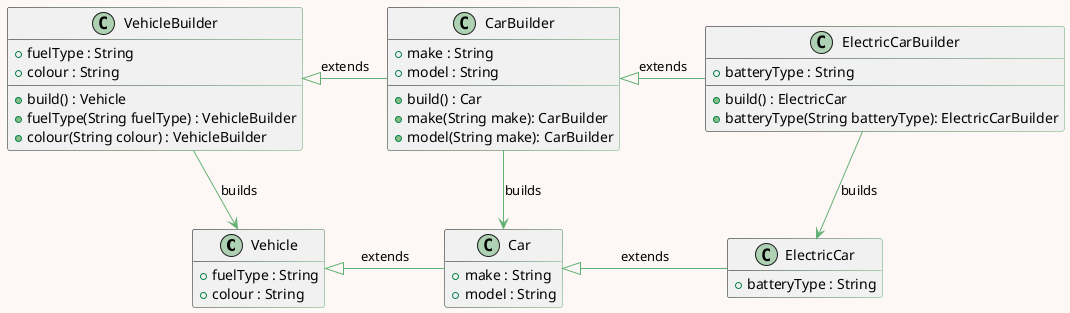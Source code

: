 @startuml
'https://plantuml.com/class-diagram
'skinparam Handwritten true
skinparam ClassBorderColor black/#63b175
skinparam BackgroundColor #fdf8f6
skinparam class {
 ArrowColor #63b175
}

hide empty methods
hide empty attributes

class Vehicle {
   +fuelType : String
   +colour : String
}

class VehicleBuilder {
    +fuelType : String
    +colour : String
    +build() : Vehicle
    +fuelType(String fuelType) : VehicleBuilder
    +colour(String colour) : VehicleBuilder
}
class Car {
   +make : String
   +model : String
}
class CarBuilder {
   +make : String
   +model : String
   +build() : Car
   +make(String make): CarBuilder
   +model(String make): CarBuilder
}

class ElectricCar {
   +batteryType : String

}

class ElectricCarBuilder {
   +batteryType : String
   +build() : ElectricCar
   +batteryType(String batteryType): ElectricCarBuilder
}
CarBuilder -left-|> VehicleBuilder: extends
ElectricCarBuilder -left-|> CarBuilder: extends
VehicleBuilder -down-> Vehicle: builds
CarBuilder -down-> Car:builds
ElectricCarBuilder -down-> ElectricCar: builds

Vehicle <|-right- Car: extends
Car <|-right- ElectricCar: extends

@enduml